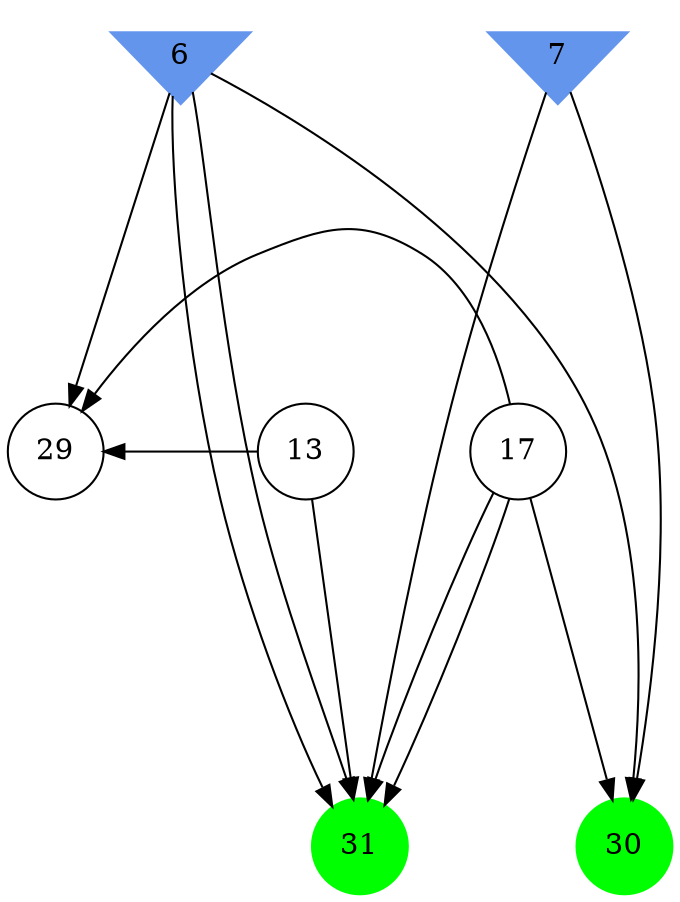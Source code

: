 digraph brain {
	ranksep=2.0;
	6 [shape=invtriangle,style=filled,color=cornflowerblue];
	7 [shape=invtriangle,style=filled,color=cornflowerblue];
	13 [shape=circle,color=black];
	17 [shape=circle,color=black];
	29 [shape=circle,color=black];
	30 [shape=circle,style=filled,color=green];
	31 [shape=circle,style=filled,color=green];
	6	->	31;
	6	->	29;
	17	->	31;
	17	->	29;
	13	->	31;
	13	->	29;
	6	->	31;
	6	->	30;
	17	->	31;
	17	->	30;
	7	->	31;
	7	->	30;
	{ rank=same; 6; 7; }
	{ rank=same; 13; 17; 29; }
	{ rank=same; 30; 31; }
}
